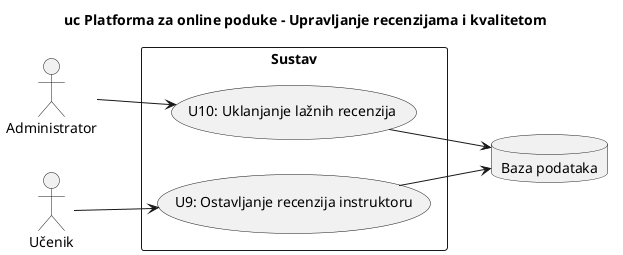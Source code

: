 @startuml
title uc Platforma za online poduke - Upravljanje recenzijama i kvalitetom

left to right direction
together{
  :Učenik: as uc
  :Administrator: as ad
}

database "Baza podataka" as bp
rectangle Sustav {
  usecase "U9: Ostavljanje recenzija instruktoru" as u9
  usecase "U10: Uklanjanje lažnih recenzija" as u10
  uc --> u9
  u9 --> bp
  ad -right-> u10
  u10 -right->bp

}

@enduml
